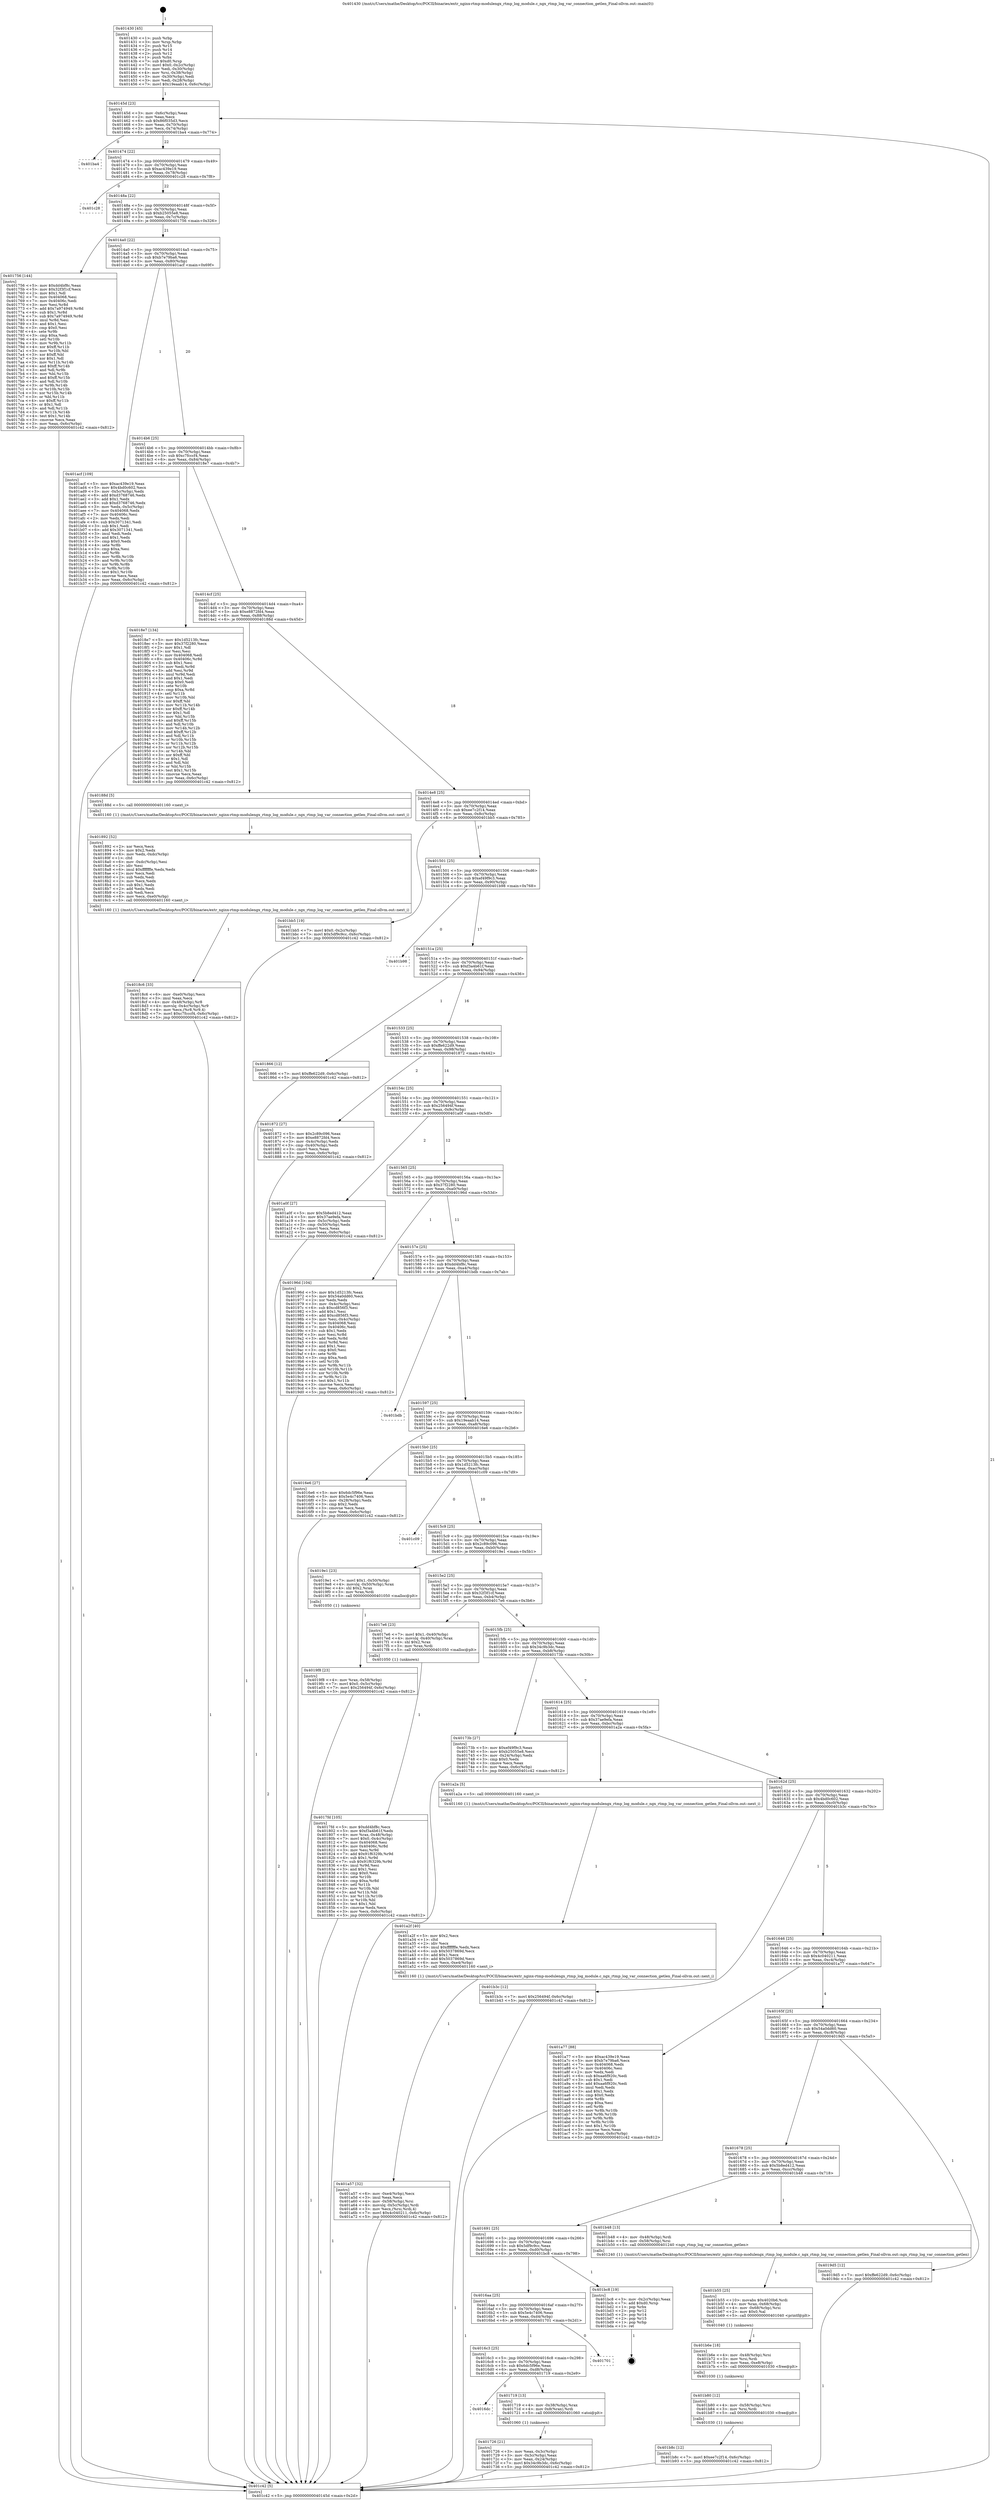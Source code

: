 digraph "0x401430" {
  label = "0x401430 (/mnt/c/Users/mathe/Desktop/tcc/POCII/binaries/extr_nginx-rtmp-modulengx_rtmp_log_module.c_ngx_rtmp_log_var_connection_getlen_Final-ollvm.out::main(0))"
  labelloc = "t"
  node[shape=record]

  Entry [label="",width=0.3,height=0.3,shape=circle,fillcolor=black,style=filled]
  "0x40145d" [label="{
     0x40145d [23]\l
     | [instrs]\l
     &nbsp;&nbsp;0x40145d \<+3\>: mov -0x6c(%rbp),%eax\l
     &nbsp;&nbsp;0x401460 \<+2\>: mov %eax,%ecx\l
     &nbsp;&nbsp;0x401462 \<+6\>: sub $0x86f035d3,%ecx\l
     &nbsp;&nbsp;0x401468 \<+3\>: mov %eax,-0x70(%rbp)\l
     &nbsp;&nbsp;0x40146b \<+3\>: mov %ecx,-0x74(%rbp)\l
     &nbsp;&nbsp;0x40146e \<+6\>: je 0000000000401ba4 \<main+0x774\>\l
  }"]
  "0x401ba4" [label="{
     0x401ba4\l
  }", style=dashed]
  "0x401474" [label="{
     0x401474 [22]\l
     | [instrs]\l
     &nbsp;&nbsp;0x401474 \<+5\>: jmp 0000000000401479 \<main+0x49\>\l
     &nbsp;&nbsp;0x401479 \<+3\>: mov -0x70(%rbp),%eax\l
     &nbsp;&nbsp;0x40147c \<+5\>: sub $0xac439e19,%eax\l
     &nbsp;&nbsp;0x401481 \<+3\>: mov %eax,-0x78(%rbp)\l
     &nbsp;&nbsp;0x401484 \<+6\>: je 0000000000401c28 \<main+0x7f8\>\l
  }"]
  Exit [label="",width=0.3,height=0.3,shape=circle,fillcolor=black,style=filled,peripheries=2]
  "0x401c28" [label="{
     0x401c28\l
  }", style=dashed]
  "0x40148a" [label="{
     0x40148a [22]\l
     | [instrs]\l
     &nbsp;&nbsp;0x40148a \<+5\>: jmp 000000000040148f \<main+0x5f\>\l
     &nbsp;&nbsp;0x40148f \<+3\>: mov -0x70(%rbp),%eax\l
     &nbsp;&nbsp;0x401492 \<+5\>: sub $0xb25055e8,%eax\l
     &nbsp;&nbsp;0x401497 \<+3\>: mov %eax,-0x7c(%rbp)\l
     &nbsp;&nbsp;0x40149a \<+6\>: je 0000000000401756 \<main+0x326\>\l
  }"]
  "0x401b8c" [label="{
     0x401b8c [12]\l
     | [instrs]\l
     &nbsp;&nbsp;0x401b8c \<+7\>: movl $0xee7c2f14,-0x6c(%rbp)\l
     &nbsp;&nbsp;0x401b93 \<+5\>: jmp 0000000000401c42 \<main+0x812\>\l
  }"]
  "0x401756" [label="{
     0x401756 [144]\l
     | [instrs]\l
     &nbsp;&nbsp;0x401756 \<+5\>: mov $0xdd4bf8c,%eax\l
     &nbsp;&nbsp;0x40175b \<+5\>: mov $0x32f3f1cf,%ecx\l
     &nbsp;&nbsp;0x401760 \<+2\>: mov $0x1,%dl\l
     &nbsp;&nbsp;0x401762 \<+7\>: mov 0x404068,%esi\l
     &nbsp;&nbsp;0x401769 \<+7\>: mov 0x40406c,%edi\l
     &nbsp;&nbsp;0x401770 \<+3\>: mov %esi,%r8d\l
     &nbsp;&nbsp;0x401773 \<+7\>: add $0x7a974949,%r8d\l
     &nbsp;&nbsp;0x40177a \<+4\>: sub $0x1,%r8d\l
     &nbsp;&nbsp;0x40177e \<+7\>: sub $0x7a974949,%r8d\l
     &nbsp;&nbsp;0x401785 \<+4\>: imul %r8d,%esi\l
     &nbsp;&nbsp;0x401789 \<+3\>: and $0x1,%esi\l
     &nbsp;&nbsp;0x40178c \<+3\>: cmp $0x0,%esi\l
     &nbsp;&nbsp;0x40178f \<+4\>: sete %r9b\l
     &nbsp;&nbsp;0x401793 \<+3\>: cmp $0xa,%edi\l
     &nbsp;&nbsp;0x401796 \<+4\>: setl %r10b\l
     &nbsp;&nbsp;0x40179a \<+3\>: mov %r9b,%r11b\l
     &nbsp;&nbsp;0x40179d \<+4\>: xor $0xff,%r11b\l
     &nbsp;&nbsp;0x4017a1 \<+3\>: mov %r10b,%bl\l
     &nbsp;&nbsp;0x4017a4 \<+3\>: xor $0xff,%bl\l
     &nbsp;&nbsp;0x4017a7 \<+3\>: xor $0x1,%dl\l
     &nbsp;&nbsp;0x4017aa \<+3\>: mov %r11b,%r14b\l
     &nbsp;&nbsp;0x4017ad \<+4\>: and $0xff,%r14b\l
     &nbsp;&nbsp;0x4017b1 \<+3\>: and %dl,%r9b\l
     &nbsp;&nbsp;0x4017b4 \<+3\>: mov %bl,%r15b\l
     &nbsp;&nbsp;0x4017b7 \<+4\>: and $0xff,%r15b\l
     &nbsp;&nbsp;0x4017bb \<+3\>: and %dl,%r10b\l
     &nbsp;&nbsp;0x4017be \<+3\>: or %r9b,%r14b\l
     &nbsp;&nbsp;0x4017c1 \<+3\>: or %r10b,%r15b\l
     &nbsp;&nbsp;0x4017c4 \<+3\>: xor %r15b,%r14b\l
     &nbsp;&nbsp;0x4017c7 \<+3\>: or %bl,%r11b\l
     &nbsp;&nbsp;0x4017ca \<+4\>: xor $0xff,%r11b\l
     &nbsp;&nbsp;0x4017ce \<+3\>: or $0x1,%dl\l
     &nbsp;&nbsp;0x4017d1 \<+3\>: and %dl,%r11b\l
     &nbsp;&nbsp;0x4017d4 \<+3\>: or %r11b,%r14b\l
     &nbsp;&nbsp;0x4017d7 \<+4\>: test $0x1,%r14b\l
     &nbsp;&nbsp;0x4017db \<+3\>: cmovne %ecx,%eax\l
     &nbsp;&nbsp;0x4017de \<+3\>: mov %eax,-0x6c(%rbp)\l
     &nbsp;&nbsp;0x4017e1 \<+5\>: jmp 0000000000401c42 \<main+0x812\>\l
  }"]
  "0x4014a0" [label="{
     0x4014a0 [22]\l
     | [instrs]\l
     &nbsp;&nbsp;0x4014a0 \<+5\>: jmp 00000000004014a5 \<main+0x75\>\l
     &nbsp;&nbsp;0x4014a5 \<+3\>: mov -0x70(%rbp),%eax\l
     &nbsp;&nbsp;0x4014a8 \<+5\>: sub $0xb7e79ba6,%eax\l
     &nbsp;&nbsp;0x4014ad \<+3\>: mov %eax,-0x80(%rbp)\l
     &nbsp;&nbsp;0x4014b0 \<+6\>: je 0000000000401acf \<main+0x69f\>\l
  }"]
  "0x401b80" [label="{
     0x401b80 [12]\l
     | [instrs]\l
     &nbsp;&nbsp;0x401b80 \<+4\>: mov -0x58(%rbp),%rsi\l
     &nbsp;&nbsp;0x401b84 \<+3\>: mov %rsi,%rdi\l
     &nbsp;&nbsp;0x401b87 \<+5\>: call 0000000000401030 \<free@plt\>\l
     | [calls]\l
     &nbsp;&nbsp;0x401030 \{1\} (unknown)\l
  }"]
  "0x401acf" [label="{
     0x401acf [109]\l
     | [instrs]\l
     &nbsp;&nbsp;0x401acf \<+5\>: mov $0xac439e19,%eax\l
     &nbsp;&nbsp;0x401ad4 \<+5\>: mov $0x4bd0c602,%ecx\l
     &nbsp;&nbsp;0x401ad9 \<+3\>: mov -0x5c(%rbp),%edx\l
     &nbsp;&nbsp;0x401adc \<+6\>: add $0xd3768746,%edx\l
     &nbsp;&nbsp;0x401ae2 \<+3\>: add $0x1,%edx\l
     &nbsp;&nbsp;0x401ae5 \<+6\>: sub $0xd3768746,%edx\l
     &nbsp;&nbsp;0x401aeb \<+3\>: mov %edx,-0x5c(%rbp)\l
     &nbsp;&nbsp;0x401aee \<+7\>: mov 0x404068,%edx\l
     &nbsp;&nbsp;0x401af5 \<+7\>: mov 0x40406c,%esi\l
     &nbsp;&nbsp;0x401afc \<+2\>: mov %edx,%edi\l
     &nbsp;&nbsp;0x401afe \<+6\>: sub $0x3071341,%edi\l
     &nbsp;&nbsp;0x401b04 \<+3\>: sub $0x1,%edi\l
     &nbsp;&nbsp;0x401b07 \<+6\>: add $0x3071341,%edi\l
     &nbsp;&nbsp;0x401b0d \<+3\>: imul %edi,%edx\l
     &nbsp;&nbsp;0x401b10 \<+3\>: and $0x1,%edx\l
     &nbsp;&nbsp;0x401b13 \<+3\>: cmp $0x0,%edx\l
     &nbsp;&nbsp;0x401b16 \<+4\>: sete %r8b\l
     &nbsp;&nbsp;0x401b1a \<+3\>: cmp $0xa,%esi\l
     &nbsp;&nbsp;0x401b1d \<+4\>: setl %r9b\l
     &nbsp;&nbsp;0x401b21 \<+3\>: mov %r8b,%r10b\l
     &nbsp;&nbsp;0x401b24 \<+3\>: and %r9b,%r10b\l
     &nbsp;&nbsp;0x401b27 \<+3\>: xor %r9b,%r8b\l
     &nbsp;&nbsp;0x401b2a \<+3\>: or %r8b,%r10b\l
     &nbsp;&nbsp;0x401b2d \<+4\>: test $0x1,%r10b\l
     &nbsp;&nbsp;0x401b31 \<+3\>: cmovne %ecx,%eax\l
     &nbsp;&nbsp;0x401b34 \<+3\>: mov %eax,-0x6c(%rbp)\l
     &nbsp;&nbsp;0x401b37 \<+5\>: jmp 0000000000401c42 \<main+0x812\>\l
  }"]
  "0x4014b6" [label="{
     0x4014b6 [25]\l
     | [instrs]\l
     &nbsp;&nbsp;0x4014b6 \<+5\>: jmp 00000000004014bb \<main+0x8b\>\l
     &nbsp;&nbsp;0x4014bb \<+3\>: mov -0x70(%rbp),%eax\l
     &nbsp;&nbsp;0x4014be \<+5\>: sub $0xc7fcccf4,%eax\l
     &nbsp;&nbsp;0x4014c3 \<+6\>: mov %eax,-0x84(%rbp)\l
     &nbsp;&nbsp;0x4014c9 \<+6\>: je 00000000004018e7 \<main+0x4b7\>\l
  }"]
  "0x401b6e" [label="{
     0x401b6e [18]\l
     | [instrs]\l
     &nbsp;&nbsp;0x401b6e \<+4\>: mov -0x48(%rbp),%rsi\l
     &nbsp;&nbsp;0x401b72 \<+3\>: mov %rsi,%rdi\l
     &nbsp;&nbsp;0x401b75 \<+6\>: mov %eax,-0xe8(%rbp)\l
     &nbsp;&nbsp;0x401b7b \<+5\>: call 0000000000401030 \<free@plt\>\l
     | [calls]\l
     &nbsp;&nbsp;0x401030 \{1\} (unknown)\l
  }"]
  "0x4018e7" [label="{
     0x4018e7 [134]\l
     | [instrs]\l
     &nbsp;&nbsp;0x4018e7 \<+5\>: mov $0x1d5213fc,%eax\l
     &nbsp;&nbsp;0x4018ec \<+5\>: mov $0x37f2280,%ecx\l
     &nbsp;&nbsp;0x4018f1 \<+2\>: mov $0x1,%dl\l
     &nbsp;&nbsp;0x4018f3 \<+2\>: xor %esi,%esi\l
     &nbsp;&nbsp;0x4018f5 \<+7\>: mov 0x404068,%edi\l
     &nbsp;&nbsp;0x4018fc \<+8\>: mov 0x40406c,%r8d\l
     &nbsp;&nbsp;0x401904 \<+3\>: sub $0x1,%esi\l
     &nbsp;&nbsp;0x401907 \<+3\>: mov %edi,%r9d\l
     &nbsp;&nbsp;0x40190a \<+3\>: add %esi,%r9d\l
     &nbsp;&nbsp;0x40190d \<+4\>: imul %r9d,%edi\l
     &nbsp;&nbsp;0x401911 \<+3\>: and $0x1,%edi\l
     &nbsp;&nbsp;0x401914 \<+3\>: cmp $0x0,%edi\l
     &nbsp;&nbsp;0x401917 \<+4\>: sete %r10b\l
     &nbsp;&nbsp;0x40191b \<+4\>: cmp $0xa,%r8d\l
     &nbsp;&nbsp;0x40191f \<+4\>: setl %r11b\l
     &nbsp;&nbsp;0x401923 \<+3\>: mov %r10b,%bl\l
     &nbsp;&nbsp;0x401926 \<+3\>: xor $0xff,%bl\l
     &nbsp;&nbsp;0x401929 \<+3\>: mov %r11b,%r14b\l
     &nbsp;&nbsp;0x40192c \<+4\>: xor $0xff,%r14b\l
     &nbsp;&nbsp;0x401930 \<+3\>: xor $0x1,%dl\l
     &nbsp;&nbsp;0x401933 \<+3\>: mov %bl,%r15b\l
     &nbsp;&nbsp;0x401936 \<+4\>: and $0xff,%r15b\l
     &nbsp;&nbsp;0x40193a \<+3\>: and %dl,%r10b\l
     &nbsp;&nbsp;0x40193d \<+3\>: mov %r14b,%r12b\l
     &nbsp;&nbsp;0x401940 \<+4\>: and $0xff,%r12b\l
     &nbsp;&nbsp;0x401944 \<+3\>: and %dl,%r11b\l
     &nbsp;&nbsp;0x401947 \<+3\>: or %r10b,%r15b\l
     &nbsp;&nbsp;0x40194a \<+3\>: or %r11b,%r12b\l
     &nbsp;&nbsp;0x40194d \<+3\>: xor %r12b,%r15b\l
     &nbsp;&nbsp;0x401950 \<+3\>: or %r14b,%bl\l
     &nbsp;&nbsp;0x401953 \<+3\>: xor $0xff,%bl\l
     &nbsp;&nbsp;0x401956 \<+3\>: or $0x1,%dl\l
     &nbsp;&nbsp;0x401959 \<+2\>: and %dl,%bl\l
     &nbsp;&nbsp;0x40195b \<+3\>: or %bl,%r15b\l
     &nbsp;&nbsp;0x40195e \<+4\>: test $0x1,%r15b\l
     &nbsp;&nbsp;0x401962 \<+3\>: cmovne %ecx,%eax\l
     &nbsp;&nbsp;0x401965 \<+3\>: mov %eax,-0x6c(%rbp)\l
     &nbsp;&nbsp;0x401968 \<+5\>: jmp 0000000000401c42 \<main+0x812\>\l
  }"]
  "0x4014cf" [label="{
     0x4014cf [25]\l
     | [instrs]\l
     &nbsp;&nbsp;0x4014cf \<+5\>: jmp 00000000004014d4 \<main+0xa4\>\l
     &nbsp;&nbsp;0x4014d4 \<+3\>: mov -0x70(%rbp),%eax\l
     &nbsp;&nbsp;0x4014d7 \<+5\>: sub $0xe8872fd4,%eax\l
     &nbsp;&nbsp;0x4014dc \<+6\>: mov %eax,-0x88(%rbp)\l
     &nbsp;&nbsp;0x4014e2 \<+6\>: je 000000000040188d \<main+0x45d\>\l
  }"]
  "0x401b55" [label="{
     0x401b55 [25]\l
     | [instrs]\l
     &nbsp;&nbsp;0x401b55 \<+10\>: movabs $0x4020b6,%rdi\l
     &nbsp;&nbsp;0x401b5f \<+4\>: mov %rax,-0x68(%rbp)\l
     &nbsp;&nbsp;0x401b63 \<+4\>: mov -0x68(%rbp),%rsi\l
     &nbsp;&nbsp;0x401b67 \<+2\>: mov $0x0,%al\l
     &nbsp;&nbsp;0x401b69 \<+5\>: call 0000000000401040 \<printf@plt\>\l
     | [calls]\l
     &nbsp;&nbsp;0x401040 \{1\} (unknown)\l
  }"]
  "0x40188d" [label="{
     0x40188d [5]\l
     | [instrs]\l
     &nbsp;&nbsp;0x40188d \<+5\>: call 0000000000401160 \<next_i\>\l
     | [calls]\l
     &nbsp;&nbsp;0x401160 \{1\} (/mnt/c/Users/mathe/Desktop/tcc/POCII/binaries/extr_nginx-rtmp-modulengx_rtmp_log_module.c_ngx_rtmp_log_var_connection_getlen_Final-ollvm.out::next_i)\l
  }"]
  "0x4014e8" [label="{
     0x4014e8 [25]\l
     | [instrs]\l
     &nbsp;&nbsp;0x4014e8 \<+5\>: jmp 00000000004014ed \<main+0xbd\>\l
     &nbsp;&nbsp;0x4014ed \<+3\>: mov -0x70(%rbp),%eax\l
     &nbsp;&nbsp;0x4014f0 \<+5\>: sub $0xee7c2f14,%eax\l
     &nbsp;&nbsp;0x4014f5 \<+6\>: mov %eax,-0x8c(%rbp)\l
     &nbsp;&nbsp;0x4014fb \<+6\>: je 0000000000401bb5 \<main+0x785\>\l
  }"]
  "0x401a57" [label="{
     0x401a57 [32]\l
     | [instrs]\l
     &nbsp;&nbsp;0x401a57 \<+6\>: mov -0xe4(%rbp),%ecx\l
     &nbsp;&nbsp;0x401a5d \<+3\>: imul %eax,%ecx\l
     &nbsp;&nbsp;0x401a60 \<+4\>: mov -0x58(%rbp),%rsi\l
     &nbsp;&nbsp;0x401a64 \<+4\>: movslq -0x5c(%rbp),%rdi\l
     &nbsp;&nbsp;0x401a68 \<+3\>: mov %ecx,(%rsi,%rdi,4)\l
     &nbsp;&nbsp;0x401a6b \<+7\>: movl $0x4c040211,-0x6c(%rbp)\l
     &nbsp;&nbsp;0x401a72 \<+5\>: jmp 0000000000401c42 \<main+0x812\>\l
  }"]
  "0x401bb5" [label="{
     0x401bb5 [19]\l
     | [instrs]\l
     &nbsp;&nbsp;0x401bb5 \<+7\>: movl $0x0,-0x2c(%rbp)\l
     &nbsp;&nbsp;0x401bbc \<+7\>: movl $0x5df9c9cc,-0x6c(%rbp)\l
     &nbsp;&nbsp;0x401bc3 \<+5\>: jmp 0000000000401c42 \<main+0x812\>\l
  }"]
  "0x401501" [label="{
     0x401501 [25]\l
     | [instrs]\l
     &nbsp;&nbsp;0x401501 \<+5\>: jmp 0000000000401506 \<main+0xd6\>\l
     &nbsp;&nbsp;0x401506 \<+3\>: mov -0x70(%rbp),%eax\l
     &nbsp;&nbsp;0x401509 \<+5\>: sub $0xef49f9c3,%eax\l
     &nbsp;&nbsp;0x40150e \<+6\>: mov %eax,-0x90(%rbp)\l
     &nbsp;&nbsp;0x401514 \<+6\>: je 0000000000401b98 \<main+0x768\>\l
  }"]
  "0x401a2f" [label="{
     0x401a2f [40]\l
     | [instrs]\l
     &nbsp;&nbsp;0x401a2f \<+5\>: mov $0x2,%ecx\l
     &nbsp;&nbsp;0x401a34 \<+1\>: cltd\l
     &nbsp;&nbsp;0x401a35 \<+2\>: idiv %ecx\l
     &nbsp;&nbsp;0x401a37 \<+6\>: imul $0xfffffffe,%edx,%ecx\l
     &nbsp;&nbsp;0x401a3d \<+6\>: sub $0x5037869d,%ecx\l
     &nbsp;&nbsp;0x401a43 \<+3\>: add $0x1,%ecx\l
     &nbsp;&nbsp;0x401a46 \<+6\>: add $0x5037869d,%ecx\l
     &nbsp;&nbsp;0x401a4c \<+6\>: mov %ecx,-0xe4(%rbp)\l
     &nbsp;&nbsp;0x401a52 \<+5\>: call 0000000000401160 \<next_i\>\l
     | [calls]\l
     &nbsp;&nbsp;0x401160 \{1\} (/mnt/c/Users/mathe/Desktop/tcc/POCII/binaries/extr_nginx-rtmp-modulengx_rtmp_log_module.c_ngx_rtmp_log_var_connection_getlen_Final-ollvm.out::next_i)\l
  }"]
  "0x401b98" [label="{
     0x401b98\l
  }", style=dashed]
  "0x40151a" [label="{
     0x40151a [25]\l
     | [instrs]\l
     &nbsp;&nbsp;0x40151a \<+5\>: jmp 000000000040151f \<main+0xef\>\l
     &nbsp;&nbsp;0x40151f \<+3\>: mov -0x70(%rbp),%eax\l
     &nbsp;&nbsp;0x401522 \<+5\>: sub $0xf3a4b61f,%eax\l
     &nbsp;&nbsp;0x401527 \<+6\>: mov %eax,-0x94(%rbp)\l
     &nbsp;&nbsp;0x40152d \<+6\>: je 0000000000401866 \<main+0x436\>\l
  }"]
  "0x4019f8" [label="{
     0x4019f8 [23]\l
     | [instrs]\l
     &nbsp;&nbsp;0x4019f8 \<+4\>: mov %rax,-0x58(%rbp)\l
     &nbsp;&nbsp;0x4019fc \<+7\>: movl $0x0,-0x5c(%rbp)\l
     &nbsp;&nbsp;0x401a03 \<+7\>: movl $0x256494f,-0x6c(%rbp)\l
     &nbsp;&nbsp;0x401a0a \<+5\>: jmp 0000000000401c42 \<main+0x812\>\l
  }"]
  "0x401866" [label="{
     0x401866 [12]\l
     | [instrs]\l
     &nbsp;&nbsp;0x401866 \<+7\>: movl $0xffe622d9,-0x6c(%rbp)\l
     &nbsp;&nbsp;0x40186d \<+5\>: jmp 0000000000401c42 \<main+0x812\>\l
  }"]
  "0x401533" [label="{
     0x401533 [25]\l
     | [instrs]\l
     &nbsp;&nbsp;0x401533 \<+5\>: jmp 0000000000401538 \<main+0x108\>\l
     &nbsp;&nbsp;0x401538 \<+3\>: mov -0x70(%rbp),%eax\l
     &nbsp;&nbsp;0x40153b \<+5\>: sub $0xffe622d9,%eax\l
     &nbsp;&nbsp;0x401540 \<+6\>: mov %eax,-0x98(%rbp)\l
     &nbsp;&nbsp;0x401546 \<+6\>: je 0000000000401872 \<main+0x442\>\l
  }"]
  "0x4018c6" [label="{
     0x4018c6 [33]\l
     | [instrs]\l
     &nbsp;&nbsp;0x4018c6 \<+6\>: mov -0xe0(%rbp),%ecx\l
     &nbsp;&nbsp;0x4018cc \<+3\>: imul %eax,%ecx\l
     &nbsp;&nbsp;0x4018cf \<+4\>: mov -0x48(%rbp),%r8\l
     &nbsp;&nbsp;0x4018d3 \<+4\>: movslq -0x4c(%rbp),%r9\l
     &nbsp;&nbsp;0x4018d7 \<+4\>: mov %ecx,(%r8,%r9,4)\l
     &nbsp;&nbsp;0x4018db \<+7\>: movl $0xc7fcccf4,-0x6c(%rbp)\l
     &nbsp;&nbsp;0x4018e2 \<+5\>: jmp 0000000000401c42 \<main+0x812\>\l
  }"]
  "0x401872" [label="{
     0x401872 [27]\l
     | [instrs]\l
     &nbsp;&nbsp;0x401872 \<+5\>: mov $0x2c89c096,%eax\l
     &nbsp;&nbsp;0x401877 \<+5\>: mov $0xe8872fd4,%ecx\l
     &nbsp;&nbsp;0x40187c \<+3\>: mov -0x4c(%rbp),%edx\l
     &nbsp;&nbsp;0x40187f \<+3\>: cmp -0x40(%rbp),%edx\l
     &nbsp;&nbsp;0x401882 \<+3\>: cmovl %ecx,%eax\l
     &nbsp;&nbsp;0x401885 \<+3\>: mov %eax,-0x6c(%rbp)\l
     &nbsp;&nbsp;0x401888 \<+5\>: jmp 0000000000401c42 \<main+0x812\>\l
  }"]
  "0x40154c" [label="{
     0x40154c [25]\l
     | [instrs]\l
     &nbsp;&nbsp;0x40154c \<+5\>: jmp 0000000000401551 \<main+0x121\>\l
     &nbsp;&nbsp;0x401551 \<+3\>: mov -0x70(%rbp),%eax\l
     &nbsp;&nbsp;0x401554 \<+5\>: sub $0x256494f,%eax\l
     &nbsp;&nbsp;0x401559 \<+6\>: mov %eax,-0x9c(%rbp)\l
     &nbsp;&nbsp;0x40155f \<+6\>: je 0000000000401a0f \<main+0x5df\>\l
  }"]
  "0x401892" [label="{
     0x401892 [52]\l
     | [instrs]\l
     &nbsp;&nbsp;0x401892 \<+2\>: xor %ecx,%ecx\l
     &nbsp;&nbsp;0x401894 \<+5\>: mov $0x2,%edx\l
     &nbsp;&nbsp;0x401899 \<+6\>: mov %edx,-0xdc(%rbp)\l
     &nbsp;&nbsp;0x40189f \<+1\>: cltd\l
     &nbsp;&nbsp;0x4018a0 \<+6\>: mov -0xdc(%rbp),%esi\l
     &nbsp;&nbsp;0x4018a6 \<+2\>: idiv %esi\l
     &nbsp;&nbsp;0x4018a8 \<+6\>: imul $0xfffffffe,%edx,%edx\l
     &nbsp;&nbsp;0x4018ae \<+2\>: mov %ecx,%edi\l
     &nbsp;&nbsp;0x4018b0 \<+2\>: sub %edx,%edi\l
     &nbsp;&nbsp;0x4018b2 \<+2\>: mov %ecx,%edx\l
     &nbsp;&nbsp;0x4018b4 \<+3\>: sub $0x1,%edx\l
     &nbsp;&nbsp;0x4018b7 \<+2\>: add %edx,%edi\l
     &nbsp;&nbsp;0x4018b9 \<+2\>: sub %edi,%ecx\l
     &nbsp;&nbsp;0x4018bb \<+6\>: mov %ecx,-0xe0(%rbp)\l
     &nbsp;&nbsp;0x4018c1 \<+5\>: call 0000000000401160 \<next_i\>\l
     | [calls]\l
     &nbsp;&nbsp;0x401160 \{1\} (/mnt/c/Users/mathe/Desktop/tcc/POCII/binaries/extr_nginx-rtmp-modulengx_rtmp_log_module.c_ngx_rtmp_log_var_connection_getlen_Final-ollvm.out::next_i)\l
  }"]
  "0x401a0f" [label="{
     0x401a0f [27]\l
     | [instrs]\l
     &nbsp;&nbsp;0x401a0f \<+5\>: mov $0x5b8ed412,%eax\l
     &nbsp;&nbsp;0x401a14 \<+5\>: mov $0x37ae9efa,%ecx\l
     &nbsp;&nbsp;0x401a19 \<+3\>: mov -0x5c(%rbp),%edx\l
     &nbsp;&nbsp;0x401a1c \<+3\>: cmp -0x50(%rbp),%edx\l
     &nbsp;&nbsp;0x401a1f \<+3\>: cmovl %ecx,%eax\l
     &nbsp;&nbsp;0x401a22 \<+3\>: mov %eax,-0x6c(%rbp)\l
     &nbsp;&nbsp;0x401a25 \<+5\>: jmp 0000000000401c42 \<main+0x812\>\l
  }"]
  "0x401565" [label="{
     0x401565 [25]\l
     | [instrs]\l
     &nbsp;&nbsp;0x401565 \<+5\>: jmp 000000000040156a \<main+0x13a\>\l
     &nbsp;&nbsp;0x40156a \<+3\>: mov -0x70(%rbp),%eax\l
     &nbsp;&nbsp;0x40156d \<+5\>: sub $0x37f2280,%eax\l
     &nbsp;&nbsp;0x401572 \<+6\>: mov %eax,-0xa0(%rbp)\l
     &nbsp;&nbsp;0x401578 \<+6\>: je 000000000040196d \<main+0x53d\>\l
  }"]
  "0x4017fd" [label="{
     0x4017fd [105]\l
     | [instrs]\l
     &nbsp;&nbsp;0x4017fd \<+5\>: mov $0xdd4bf8c,%ecx\l
     &nbsp;&nbsp;0x401802 \<+5\>: mov $0xf3a4b61f,%edx\l
     &nbsp;&nbsp;0x401807 \<+4\>: mov %rax,-0x48(%rbp)\l
     &nbsp;&nbsp;0x40180b \<+7\>: movl $0x0,-0x4c(%rbp)\l
     &nbsp;&nbsp;0x401812 \<+7\>: mov 0x404068,%esi\l
     &nbsp;&nbsp;0x401819 \<+8\>: mov 0x40406c,%r8d\l
     &nbsp;&nbsp;0x401821 \<+3\>: mov %esi,%r9d\l
     &nbsp;&nbsp;0x401824 \<+7\>: add $0x91f6329b,%r9d\l
     &nbsp;&nbsp;0x40182b \<+4\>: sub $0x1,%r9d\l
     &nbsp;&nbsp;0x40182f \<+7\>: sub $0x91f6329b,%r9d\l
     &nbsp;&nbsp;0x401836 \<+4\>: imul %r9d,%esi\l
     &nbsp;&nbsp;0x40183a \<+3\>: and $0x1,%esi\l
     &nbsp;&nbsp;0x40183d \<+3\>: cmp $0x0,%esi\l
     &nbsp;&nbsp;0x401840 \<+4\>: sete %r10b\l
     &nbsp;&nbsp;0x401844 \<+4\>: cmp $0xa,%r8d\l
     &nbsp;&nbsp;0x401848 \<+4\>: setl %r11b\l
     &nbsp;&nbsp;0x40184c \<+3\>: mov %r10b,%bl\l
     &nbsp;&nbsp;0x40184f \<+3\>: and %r11b,%bl\l
     &nbsp;&nbsp;0x401852 \<+3\>: xor %r11b,%r10b\l
     &nbsp;&nbsp;0x401855 \<+3\>: or %r10b,%bl\l
     &nbsp;&nbsp;0x401858 \<+3\>: test $0x1,%bl\l
     &nbsp;&nbsp;0x40185b \<+3\>: cmovne %edx,%ecx\l
     &nbsp;&nbsp;0x40185e \<+3\>: mov %ecx,-0x6c(%rbp)\l
     &nbsp;&nbsp;0x401861 \<+5\>: jmp 0000000000401c42 \<main+0x812\>\l
  }"]
  "0x40196d" [label="{
     0x40196d [104]\l
     | [instrs]\l
     &nbsp;&nbsp;0x40196d \<+5\>: mov $0x1d5213fc,%eax\l
     &nbsp;&nbsp;0x401972 \<+5\>: mov $0x54a0dd60,%ecx\l
     &nbsp;&nbsp;0x401977 \<+2\>: xor %edx,%edx\l
     &nbsp;&nbsp;0x401979 \<+3\>: mov -0x4c(%rbp),%esi\l
     &nbsp;&nbsp;0x40197c \<+6\>: sub $0xcd856f3,%esi\l
     &nbsp;&nbsp;0x401982 \<+3\>: add $0x1,%esi\l
     &nbsp;&nbsp;0x401985 \<+6\>: add $0xcd856f3,%esi\l
     &nbsp;&nbsp;0x40198b \<+3\>: mov %esi,-0x4c(%rbp)\l
     &nbsp;&nbsp;0x40198e \<+7\>: mov 0x404068,%esi\l
     &nbsp;&nbsp;0x401995 \<+7\>: mov 0x40406c,%edi\l
     &nbsp;&nbsp;0x40199c \<+3\>: sub $0x1,%edx\l
     &nbsp;&nbsp;0x40199f \<+3\>: mov %esi,%r8d\l
     &nbsp;&nbsp;0x4019a2 \<+3\>: add %edx,%r8d\l
     &nbsp;&nbsp;0x4019a5 \<+4\>: imul %r8d,%esi\l
     &nbsp;&nbsp;0x4019a9 \<+3\>: and $0x1,%esi\l
     &nbsp;&nbsp;0x4019ac \<+3\>: cmp $0x0,%esi\l
     &nbsp;&nbsp;0x4019af \<+4\>: sete %r9b\l
     &nbsp;&nbsp;0x4019b3 \<+3\>: cmp $0xa,%edi\l
     &nbsp;&nbsp;0x4019b6 \<+4\>: setl %r10b\l
     &nbsp;&nbsp;0x4019ba \<+3\>: mov %r9b,%r11b\l
     &nbsp;&nbsp;0x4019bd \<+3\>: and %r10b,%r11b\l
     &nbsp;&nbsp;0x4019c0 \<+3\>: xor %r10b,%r9b\l
     &nbsp;&nbsp;0x4019c3 \<+3\>: or %r9b,%r11b\l
     &nbsp;&nbsp;0x4019c6 \<+4\>: test $0x1,%r11b\l
     &nbsp;&nbsp;0x4019ca \<+3\>: cmovne %ecx,%eax\l
     &nbsp;&nbsp;0x4019cd \<+3\>: mov %eax,-0x6c(%rbp)\l
     &nbsp;&nbsp;0x4019d0 \<+5\>: jmp 0000000000401c42 \<main+0x812\>\l
  }"]
  "0x40157e" [label="{
     0x40157e [25]\l
     | [instrs]\l
     &nbsp;&nbsp;0x40157e \<+5\>: jmp 0000000000401583 \<main+0x153\>\l
     &nbsp;&nbsp;0x401583 \<+3\>: mov -0x70(%rbp),%eax\l
     &nbsp;&nbsp;0x401586 \<+5\>: sub $0xdd4bf8c,%eax\l
     &nbsp;&nbsp;0x40158b \<+6\>: mov %eax,-0xa4(%rbp)\l
     &nbsp;&nbsp;0x401591 \<+6\>: je 0000000000401bdb \<main+0x7ab\>\l
  }"]
  "0x401726" [label="{
     0x401726 [21]\l
     | [instrs]\l
     &nbsp;&nbsp;0x401726 \<+3\>: mov %eax,-0x3c(%rbp)\l
     &nbsp;&nbsp;0x401729 \<+3\>: mov -0x3c(%rbp),%eax\l
     &nbsp;&nbsp;0x40172c \<+3\>: mov %eax,-0x24(%rbp)\l
     &nbsp;&nbsp;0x40172f \<+7\>: movl $0x34c9b3dc,-0x6c(%rbp)\l
     &nbsp;&nbsp;0x401736 \<+5\>: jmp 0000000000401c42 \<main+0x812\>\l
  }"]
  "0x401bdb" [label="{
     0x401bdb\l
  }", style=dashed]
  "0x401597" [label="{
     0x401597 [25]\l
     | [instrs]\l
     &nbsp;&nbsp;0x401597 \<+5\>: jmp 000000000040159c \<main+0x16c\>\l
     &nbsp;&nbsp;0x40159c \<+3\>: mov -0x70(%rbp),%eax\l
     &nbsp;&nbsp;0x40159f \<+5\>: sub $0x19eaab14,%eax\l
     &nbsp;&nbsp;0x4015a4 \<+6\>: mov %eax,-0xa8(%rbp)\l
     &nbsp;&nbsp;0x4015aa \<+6\>: je 00000000004016e6 \<main+0x2b6\>\l
  }"]
  "0x4016dc" [label="{
     0x4016dc\l
  }", style=dashed]
  "0x4016e6" [label="{
     0x4016e6 [27]\l
     | [instrs]\l
     &nbsp;&nbsp;0x4016e6 \<+5\>: mov $0x6dc5f96e,%eax\l
     &nbsp;&nbsp;0x4016eb \<+5\>: mov $0x5e4c7406,%ecx\l
     &nbsp;&nbsp;0x4016f0 \<+3\>: mov -0x28(%rbp),%edx\l
     &nbsp;&nbsp;0x4016f3 \<+3\>: cmp $0x2,%edx\l
     &nbsp;&nbsp;0x4016f6 \<+3\>: cmovne %ecx,%eax\l
     &nbsp;&nbsp;0x4016f9 \<+3\>: mov %eax,-0x6c(%rbp)\l
     &nbsp;&nbsp;0x4016fc \<+5\>: jmp 0000000000401c42 \<main+0x812\>\l
  }"]
  "0x4015b0" [label="{
     0x4015b0 [25]\l
     | [instrs]\l
     &nbsp;&nbsp;0x4015b0 \<+5\>: jmp 00000000004015b5 \<main+0x185\>\l
     &nbsp;&nbsp;0x4015b5 \<+3\>: mov -0x70(%rbp),%eax\l
     &nbsp;&nbsp;0x4015b8 \<+5\>: sub $0x1d5213fc,%eax\l
     &nbsp;&nbsp;0x4015bd \<+6\>: mov %eax,-0xac(%rbp)\l
     &nbsp;&nbsp;0x4015c3 \<+6\>: je 0000000000401c09 \<main+0x7d9\>\l
  }"]
  "0x401c42" [label="{
     0x401c42 [5]\l
     | [instrs]\l
     &nbsp;&nbsp;0x401c42 \<+5\>: jmp 000000000040145d \<main+0x2d\>\l
  }"]
  "0x401430" [label="{
     0x401430 [45]\l
     | [instrs]\l
     &nbsp;&nbsp;0x401430 \<+1\>: push %rbp\l
     &nbsp;&nbsp;0x401431 \<+3\>: mov %rsp,%rbp\l
     &nbsp;&nbsp;0x401434 \<+2\>: push %r15\l
     &nbsp;&nbsp;0x401436 \<+2\>: push %r14\l
     &nbsp;&nbsp;0x401438 \<+2\>: push %r12\l
     &nbsp;&nbsp;0x40143a \<+1\>: push %rbx\l
     &nbsp;&nbsp;0x40143b \<+7\>: sub $0xd0,%rsp\l
     &nbsp;&nbsp;0x401442 \<+7\>: movl $0x0,-0x2c(%rbp)\l
     &nbsp;&nbsp;0x401449 \<+3\>: mov %edi,-0x30(%rbp)\l
     &nbsp;&nbsp;0x40144c \<+4\>: mov %rsi,-0x38(%rbp)\l
     &nbsp;&nbsp;0x401450 \<+3\>: mov -0x30(%rbp),%edi\l
     &nbsp;&nbsp;0x401453 \<+3\>: mov %edi,-0x28(%rbp)\l
     &nbsp;&nbsp;0x401456 \<+7\>: movl $0x19eaab14,-0x6c(%rbp)\l
  }"]
  "0x401719" [label="{
     0x401719 [13]\l
     | [instrs]\l
     &nbsp;&nbsp;0x401719 \<+4\>: mov -0x38(%rbp),%rax\l
     &nbsp;&nbsp;0x40171d \<+4\>: mov 0x8(%rax),%rdi\l
     &nbsp;&nbsp;0x401721 \<+5\>: call 0000000000401060 \<atoi@plt\>\l
     | [calls]\l
     &nbsp;&nbsp;0x401060 \{1\} (unknown)\l
  }"]
  "0x401c09" [label="{
     0x401c09\l
  }", style=dashed]
  "0x4015c9" [label="{
     0x4015c9 [25]\l
     | [instrs]\l
     &nbsp;&nbsp;0x4015c9 \<+5\>: jmp 00000000004015ce \<main+0x19e\>\l
     &nbsp;&nbsp;0x4015ce \<+3\>: mov -0x70(%rbp),%eax\l
     &nbsp;&nbsp;0x4015d1 \<+5\>: sub $0x2c89c096,%eax\l
     &nbsp;&nbsp;0x4015d6 \<+6\>: mov %eax,-0xb0(%rbp)\l
     &nbsp;&nbsp;0x4015dc \<+6\>: je 00000000004019e1 \<main+0x5b1\>\l
  }"]
  "0x4016c3" [label="{
     0x4016c3 [25]\l
     | [instrs]\l
     &nbsp;&nbsp;0x4016c3 \<+5\>: jmp 00000000004016c8 \<main+0x298\>\l
     &nbsp;&nbsp;0x4016c8 \<+3\>: mov -0x70(%rbp),%eax\l
     &nbsp;&nbsp;0x4016cb \<+5\>: sub $0x6dc5f96e,%eax\l
     &nbsp;&nbsp;0x4016d0 \<+6\>: mov %eax,-0xd8(%rbp)\l
     &nbsp;&nbsp;0x4016d6 \<+6\>: je 0000000000401719 \<main+0x2e9\>\l
  }"]
  "0x4019e1" [label="{
     0x4019e1 [23]\l
     | [instrs]\l
     &nbsp;&nbsp;0x4019e1 \<+7\>: movl $0x1,-0x50(%rbp)\l
     &nbsp;&nbsp;0x4019e8 \<+4\>: movslq -0x50(%rbp),%rax\l
     &nbsp;&nbsp;0x4019ec \<+4\>: shl $0x2,%rax\l
     &nbsp;&nbsp;0x4019f0 \<+3\>: mov %rax,%rdi\l
     &nbsp;&nbsp;0x4019f3 \<+5\>: call 0000000000401050 \<malloc@plt\>\l
     | [calls]\l
     &nbsp;&nbsp;0x401050 \{1\} (unknown)\l
  }"]
  "0x4015e2" [label="{
     0x4015e2 [25]\l
     | [instrs]\l
     &nbsp;&nbsp;0x4015e2 \<+5\>: jmp 00000000004015e7 \<main+0x1b7\>\l
     &nbsp;&nbsp;0x4015e7 \<+3\>: mov -0x70(%rbp),%eax\l
     &nbsp;&nbsp;0x4015ea \<+5\>: sub $0x32f3f1cf,%eax\l
     &nbsp;&nbsp;0x4015ef \<+6\>: mov %eax,-0xb4(%rbp)\l
     &nbsp;&nbsp;0x4015f5 \<+6\>: je 00000000004017e6 \<main+0x3b6\>\l
  }"]
  "0x401701" [label="{
     0x401701\l
  }", style=dashed]
  "0x4017e6" [label="{
     0x4017e6 [23]\l
     | [instrs]\l
     &nbsp;&nbsp;0x4017e6 \<+7\>: movl $0x1,-0x40(%rbp)\l
     &nbsp;&nbsp;0x4017ed \<+4\>: movslq -0x40(%rbp),%rax\l
     &nbsp;&nbsp;0x4017f1 \<+4\>: shl $0x2,%rax\l
     &nbsp;&nbsp;0x4017f5 \<+3\>: mov %rax,%rdi\l
     &nbsp;&nbsp;0x4017f8 \<+5\>: call 0000000000401050 \<malloc@plt\>\l
     | [calls]\l
     &nbsp;&nbsp;0x401050 \{1\} (unknown)\l
  }"]
  "0x4015fb" [label="{
     0x4015fb [25]\l
     | [instrs]\l
     &nbsp;&nbsp;0x4015fb \<+5\>: jmp 0000000000401600 \<main+0x1d0\>\l
     &nbsp;&nbsp;0x401600 \<+3\>: mov -0x70(%rbp),%eax\l
     &nbsp;&nbsp;0x401603 \<+5\>: sub $0x34c9b3dc,%eax\l
     &nbsp;&nbsp;0x401608 \<+6\>: mov %eax,-0xb8(%rbp)\l
     &nbsp;&nbsp;0x40160e \<+6\>: je 000000000040173b \<main+0x30b\>\l
  }"]
  "0x4016aa" [label="{
     0x4016aa [25]\l
     | [instrs]\l
     &nbsp;&nbsp;0x4016aa \<+5\>: jmp 00000000004016af \<main+0x27f\>\l
     &nbsp;&nbsp;0x4016af \<+3\>: mov -0x70(%rbp),%eax\l
     &nbsp;&nbsp;0x4016b2 \<+5\>: sub $0x5e4c7406,%eax\l
     &nbsp;&nbsp;0x4016b7 \<+6\>: mov %eax,-0xd4(%rbp)\l
     &nbsp;&nbsp;0x4016bd \<+6\>: je 0000000000401701 \<main+0x2d1\>\l
  }"]
  "0x40173b" [label="{
     0x40173b [27]\l
     | [instrs]\l
     &nbsp;&nbsp;0x40173b \<+5\>: mov $0xef49f9c3,%eax\l
     &nbsp;&nbsp;0x401740 \<+5\>: mov $0xb25055e8,%ecx\l
     &nbsp;&nbsp;0x401745 \<+3\>: mov -0x24(%rbp),%edx\l
     &nbsp;&nbsp;0x401748 \<+3\>: cmp $0x0,%edx\l
     &nbsp;&nbsp;0x40174b \<+3\>: cmove %ecx,%eax\l
     &nbsp;&nbsp;0x40174e \<+3\>: mov %eax,-0x6c(%rbp)\l
     &nbsp;&nbsp;0x401751 \<+5\>: jmp 0000000000401c42 \<main+0x812\>\l
  }"]
  "0x401614" [label="{
     0x401614 [25]\l
     | [instrs]\l
     &nbsp;&nbsp;0x401614 \<+5\>: jmp 0000000000401619 \<main+0x1e9\>\l
     &nbsp;&nbsp;0x401619 \<+3\>: mov -0x70(%rbp),%eax\l
     &nbsp;&nbsp;0x40161c \<+5\>: sub $0x37ae9efa,%eax\l
     &nbsp;&nbsp;0x401621 \<+6\>: mov %eax,-0xbc(%rbp)\l
     &nbsp;&nbsp;0x401627 \<+6\>: je 0000000000401a2a \<main+0x5fa\>\l
  }"]
  "0x401bc8" [label="{
     0x401bc8 [19]\l
     | [instrs]\l
     &nbsp;&nbsp;0x401bc8 \<+3\>: mov -0x2c(%rbp),%eax\l
     &nbsp;&nbsp;0x401bcb \<+7\>: add $0xd0,%rsp\l
     &nbsp;&nbsp;0x401bd2 \<+1\>: pop %rbx\l
     &nbsp;&nbsp;0x401bd3 \<+2\>: pop %r12\l
     &nbsp;&nbsp;0x401bd5 \<+2\>: pop %r14\l
     &nbsp;&nbsp;0x401bd7 \<+2\>: pop %r15\l
     &nbsp;&nbsp;0x401bd9 \<+1\>: pop %rbp\l
     &nbsp;&nbsp;0x401bda \<+1\>: ret\l
  }"]
  "0x401a2a" [label="{
     0x401a2a [5]\l
     | [instrs]\l
     &nbsp;&nbsp;0x401a2a \<+5\>: call 0000000000401160 \<next_i\>\l
     | [calls]\l
     &nbsp;&nbsp;0x401160 \{1\} (/mnt/c/Users/mathe/Desktop/tcc/POCII/binaries/extr_nginx-rtmp-modulengx_rtmp_log_module.c_ngx_rtmp_log_var_connection_getlen_Final-ollvm.out::next_i)\l
  }"]
  "0x40162d" [label="{
     0x40162d [25]\l
     | [instrs]\l
     &nbsp;&nbsp;0x40162d \<+5\>: jmp 0000000000401632 \<main+0x202\>\l
     &nbsp;&nbsp;0x401632 \<+3\>: mov -0x70(%rbp),%eax\l
     &nbsp;&nbsp;0x401635 \<+5\>: sub $0x4bd0c602,%eax\l
     &nbsp;&nbsp;0x40163a \<+6\>: mov %eax,-0xc0(%rbp)\l
     &nbsp;&nbsp;0x401640 \<+6\>: je 0000000000401b3c \<main+0x70c\>\l
  }"]
  "0x401691" [label="{
     0x401691 [25]\l
     | [instrs]\l
     &nbsp;&nbsp;0x401691 \<+5\>: jmp 0000000000401696 \<main+0x266\>\l
     &nbsp;&nbsp;0x401696 \<+3\>: mov -0x70(%rbp),%eax\l
     &nbsp;&nbsp;0x401699 \<+5\>: sub $0x5df9c9cc,%eax\l
     &nbsp;&nbsp;0x40169e \<+6\>: mov %eax,-0xd0(%rbp)\l
     &nbsp;&nbsp;0x4016a4 \<+6\>: je 0000000000401bc8 \<main+0x798\>\l
  }"]
  "0x401b3c" [label="{
     0x401b3c [12]\l
     | [instrs]\l
     &nbsp;&nbsp;0x401b3c \<+7\>: movl $0x256494f,-0x6c(%rbp)\l
     &nbsp;&nbsp;0x401b43 \<+5\>: jmp 0000000000401c42 \<main+0x812\>\l
  }"]
  "0x401646" [label="{
     0x401646 [25]\l
     | [instrs]\l
     &nbsp;&nbsp;0x401646 \<+5\>: jmp 000000000040164b \<main+0x21b\>\l
     &nbsp;&nbsp;0x40164b \<+3\>: mov -0x70(%rbp),%eax\l
     &nbsp;&nbsp;0x40164e \<+5\>: sub $0x4c040211,%eax\l
     &nbsp;&nbsp;0x401653 \<+6\>: mov %eax,-0xc4(%rbp)\l
     &nbsp;&nbsp;0x401659 \<+6\>: je 0000000000401a77 \<main+0x647\>\l
  }"]
  "0x401b48" [label="{
     0x401b48 [13]\l
     | [instrs]\l
     &nbsp;&nbsp;0x401b48 \<+4\>: mov -0x48(%rbp),%rdi\l
     &nbsp;&nbsp;0x401b4c \<+4\>: mov -0x58(%rbp),%rsi\l
     &nbsp;&nbsp;0x401b50 \<+5\>: call 0000000000401240 \<ngx_rtmp_log_var_connection_getlen\>\l
     | [calls]\l
     &nbsp;&nbsp;0x401240 \{1\} (/mnt/c/Users/mathe/Desktop/tcc/POCII/binaries/extr_nginx-rtmp-modulengx_rtmp_log_module.c_ngx_rtmp_log_var_connection_getlen_Final-ollvm.out::ngx_rtmp_log_var_connection_getlen)\l
  }"]
  "0x401a77" [label="{
     0x401a77 [88]\l
     | [instrs]\l
     &nbsp;&nbsp;0x401a77 \<+5\>: mov $0xac439e19,%eax\l
     &nbsp;&nbsp;0x401a7c \<+5\>: mov $0xb7e79ba6,%ecx\l
     &nbsp;&nbsp;0x401a81 \<+7\>: mov 0x404068,%edx\l
     &nbsp;&nbsp;0x401a88 \<+7\>: mov 0x40406c,%esi\l
     &nbsp;&nbsp;0x401a8f \<+2\>: mov %edx,%edi\l
     &nbsp;&nbsp;0x401a91 \<+6\>: sub $0xaa6f920c,%edi\l
     &nbsp;&nbsp;0x401a97 \<+3\>: sub $0x1,%edi\l
     &nbsp;&nbsp;0x401a9a \<+6\>: add $0xaa6f920c,%edi\l
     &nbsp;&nbsp;0x401aa0 \<+3\>: imul %edi,%edx\l
     &nbsp;&nbsp;0x401aa3 \<+3\>: and $0x1,%edx\l
     &nbsp;&nbsp;0x401aa6 \<+3\>: cmp $0x0,%edx\l
     &nbsp;&nbsp;0x401aa9 \<+4\>: sete %r8b\l
     &nbsp;&nbsp;0x401aad \<+3\>: cmp $0xa,%esi\l
     &nbsp;&nbsp;0x401ab0 \<+4\>: setl %r9b\l
     &nbsp;&nbsp;0x401ab4 \<+3\>: mov %r8b,%r10b\l
     &nbsp;&nbsp;0x401ab7 \<+3\>: and %r9b,%r10b\l
     &nbsp;&nbsp;0x401aba \<+3\>: xor %r9b,%r8b\l
     &nbsp;&nbsp;0x401abd \<+3\>: or %r8b,%r10b\l
     &nbsp;&nbsp;0x401ac0 \<+4\>: test $0x1,%r10b\l
     &nbsp;&nbsp;0x401ac4 \<+3\>: cmovne %ecx,%eax\l
     &nbsp;&nbsp;0x401ac7 \<+3\>: mov %eax,-0x6c(%rbp)\l
     &nbsp;&nbsp;0x401aca \<+5\>: jmp 0000000000401c42 \<main+0x812\>\l
  }"]
  "0x40165f" [label="{
     0x40165f [25]\l
     | [instrs]\l
     &nbsp;&nbsp;0x40165f \<+5\>: jmp 0000000000401664 \<main+0x234\>\l
     &nbsp;&nbsp;0x401664 \<+3\>: mov -0x70(%rbp),%eax\l
     &nbsp;&nbsp;0x401667 \<+5\>: sub $0x54a0dd60,%eax\l
     &nbsp;&nbsp;0x40166c \<+6\>: mov %eax,-0xc8(%rbp)\l
     &nbsp;&nbsp;0x401672 \<+6\>: je 00000000004019d5 \<main+0x5a5\>\l
  }"]
  "0x401678" [label="{
     0x401678 [25]\l
     | [instrs]\l
     &nbsp;&nbsp;0x401678 \<+5\>: jmp 000000000040167d \<main+0x24d\>\l
     &nbsp;&nbsp;0x40167d \<+3\>: mov -0x70(%rbp),%eax\l
     &nbsp;&nbsp;0x401680 \<+5\>: sub $0x5b8ed412,%eax\l
     &nbsp;&nbsp;0x401685 \<+6\>: mov %eax,-0xcc(%rbp)\l
     &nbsp;&nbsp;0x40168b \<+6\>: je 0000000000401b48 \<main+0x718\>\l
  }"]
  "0x4019d5" [label="{
     0x4019d5 [12]\l
     | [instrs]\l
     &nbsp;&nbsp;0x4019d5 \<+7\>: movl $0xffe622d9,-0x6c(%rbp)\l
     &nbsp;&nbsp;0x4019dc \<+5\>: jmp 0000000000401c42 \<main+0x812\>\l
  }"]
  Entry -> "0x401430" [label=" 1"]
  "0x40145d" -> "0x401ba4" [label=" 0"]
  "0x40145d" -> "0x401474" [label=" 22"]
  "0x401bc8" -> Exit [label=" 1"]
  "0x401474" -> "0x401c28" [label=" 0"]
  "0x401474" -> "0x40148a" [label=" 22"]
  "0x401bb5" -> "0x401c42" [label=" 1"]
  "0x40148a" -> "0x401756" [label=" 1"]
  "0x40148a" -> "0x4014a0" [label=" 21"]
  "0x401b8c" -> "0x401c42" [label=" 1"]
  "0x4014a0" -> "0x401acf" [label=" 1"]
  "0x4014a0" -> "0x4014b6" [label=" 20"]
  "0x401b80" -> "0x401b8c" [label=" 1"]
  "0x4014b6" -> "0x4018e7" [label=" 1"]
  "0x4014b6" -> "0x4014cf" [label=" 19"]
  "0x401b6e" -> "0x401b80" [label=" 1"]
  "0x4014cf" -> "0x40188d" [label=" 1"]
  "0x4014cf" -> "0x4014e8" [label=" 18"]
  "0x401b55" -> "0x401b6e" [label=" 1"]
  "0x4014e8" -> "0x401bb5" [label=" 1"]
  "0x4014e8" -> "0x401501" [label=" 17"]
  "0x401b48" -> "0x401b55" [label=" 1"]
  "0x401501" -> "0x401b98" [label=" 0"]
  "0x401501" -> "0x40151a" [label=" 17"]
  "0x401b3c" -> "0x401c42" [label=" 1"]
  "0x40151a" -> "0x401866" [label=" 1"]
  "0x40151a" -> "0x401533" [label=" 16"]
  "0x401acf" -> "0x401c42" [label=" 1"]
  "0x401533" -> "0x401872" [label=" 2"]
  "0x401533" -> "0x40154c" [label=" 14"]
  "0x401a77" -> "0x401c42" [label=" 1"]
  "0x40154c" -> "0x401a0f" [label=" 2"]
  "0x40154c" -> "0x401565" [label=" 12"]
  "0x401a57" -> "0x401c42" [label=" 1"]
  "0x401565" -> "0x40196d" [label=" 1"]
  "0x401565" -> "0x40157e" [label=" 11"]
  "0x401a2f" -> "0x401a57" [label=" 1"]
  "0x40157e" -> "0x401bdb" [label=" 0"]
  "0x40157e" -> "0x401597" [label=" 11"]
  "0x401a2a" -> "0x401a2f" [label=" 1"]
  "0x401597" -> "0x4016e6" [label=" 1"]
  "0x401597" -> "0x4015b0" [label=" 10"]
  "0x4016e6" -> "0x401c42" [label=" 1"]
  "0x401430" -> "0x40145d" [label=" 1"]
  "0x401c42" -> "0x40145d" [label=" 21"]
  "0x401a0f" -> "0x401c42" [label=" 2"]
  "0x4015b0" -> "0x401c09" [label=" 0"]
  "0x4015b0" -> "0x4015c9" [label=" 10"]
  "0x4019f8" -> "0x401c42" [label=" 1"]
  "0x4015c9" -> "0x4019e1" [label=" 1"]
  "0x4015c9" -> "0x4015e2" [label=" 9"]
  "0x4019d5" -> "0x401c42" [label=" 1"]
  "0x4015e2" -> "0x4017e6" [label=" 1"]
  "0x4015e2" -> "0x4015fb" [label=" 8"]
  "0x40196d" -> "0x401c42" [label=" 1"]
  "0x4015fb" -> "0x40173b" [label=" 1"]
  "0x4015fb" -> "0x401614" [label=" 7"]
  "0x4018c6" -> "0x401c42" [label=" 1"]
  "0x401614" -> "0x401a2a" [label=" 1"]
  "0x401614" -> "0x40162d" [label=" 6"]
  "0x401892" -> "0x4018c6" [label=" 1"]
  "0x40162d" -> "0x401b3c" [label=" 1"]
  "0x40162d" -> "0x401646" [label=" 5"]
  "0x401872" -> "0x401c42" [label=" 2"]
  "0x401646" -> "0x401a77" [label=" 1"]
  "0x401646" -> "0x40165f" [label=" 4"]
  "0x401866" -> "0x401c42" [label=" 1"]
  "0x40165f" -> "0x4019d5" [label=" 1"]
  "0x40165f" -> "0x401678" [label=" 3"]
  "0x4017fd" -> "0x401c42" [label=" 1"]
  "0x401678" -> "0x401b48" [label=" 1"]
  "0x401678" -> "0x401691" [label=" 2"]
  "0x40188d" -> "0x401892" [label=" 1"]
  "0x401691" -> "0x401bc8" [label=" 1"]
  "0x401691" -> "0x4016aa" [label=" 1"]
  "0x4018e7" -> "0x401c42" [label=" 1"]
  "0x4016aa" -> "0x401701" [label=" 0"]
  "0x4016aa" -> "0x4016c3" [label=" 1"]
  "0x4019e1" -> "0x4019f8" [label=" 1"]
  "0x4016c3" -> "0x401719" [label=" 1"]
  "0x4016c3" -> "0x4016dc" [label=" 0"]
  "0x401719" -> "0x401726" [label=" 1"]
  "0x401726" -> "0x401c42" [label=" 1"]
  "0x40173b" -> "0x401c42" [label=" 1"]
  "0x401756" -> "0x401c42" [label=" 1"]
  "0x4017e6" -> "0x4017fd" [label=" 1"]
}
